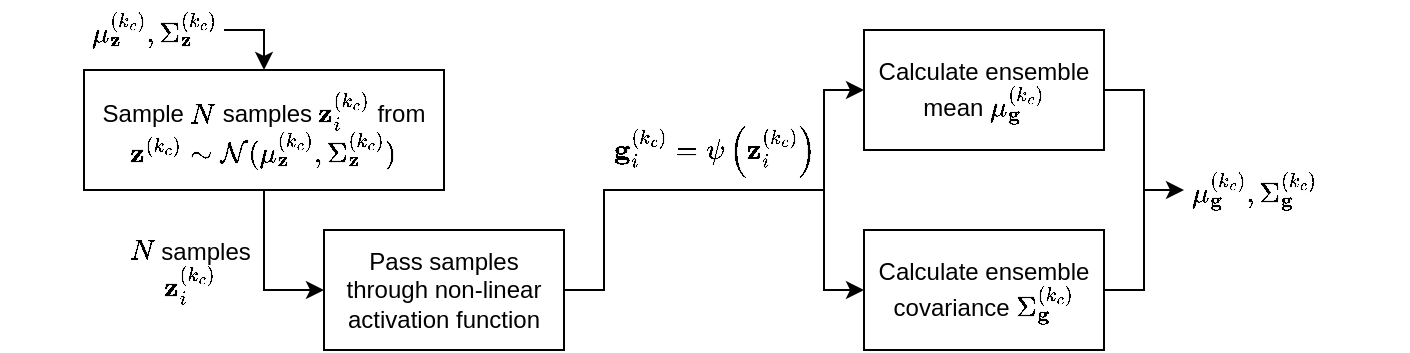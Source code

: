 <mxfile version="14.4.9" type="device"><diagram id="tci-xVQTUfiw3PmAJYWo" name="Page-1"><mxGraphModel dx="813" dy="436" grid="1" gridSize="10" guides="1" tooltips="1" connect="1" arrows="1" fold="1" page="1" pageScale="1" pageWidth="827" pageHeight="1169" math="1" shadow="0"><root><mxCell id="0"/><mxCell id="1" parent="0"/><mxCell id="PANWLIfFmCMF6yUTAMFc-4" style="edgeStyle=orthogonalEdgeStyle;rounded=0;orthogonalLoop=1;jettySize=auto;html=1;exitX=1;exitY=0.5;exitDx=0;exitDy=0;" edge="1" parent="1" source="PANWLIfFmCMF6yUTAMFc-1" target="PANWLIfFmCMF6yUTAMFc-3"><mxGeometry relative="1" as="geometry"/></mxCell><mxCell id="PANWLIfFmCMF6yUTAMFc-1" value="\(\mu_{\mathbf{z}}^{(k_c)}, \Sigma_{\mathbf{z}}^{(k_c)}\)" style="text;html=1;strokeColor=none;fillColor=none;align=center;verticalAlign=middle;whiteSpace=wrap;rounded=0;" vertex="1" parent="1"><mxGeometry x="50" y="70" width="70" height="20" as="geometry"/></mxCell><mxCell id="PANWLIfFmCMF6yUTAMFc-5" style="edgeStyle=orthogonalEdgeStyle;rounded=0;orthogonalLoop=1;jettySize=auto;html=1;exitX=0.5;exitY=1;exitDx=0;exitDy=0;entryX=0;entryY=0.5;entryDx=0;entryDy=0;" edge="1" parent="1" source="PANWLIfFmCMF6yUTAMFc-3" target="PANWLIfFmCMF6yUTAMFc-7"><mxGeometry relative="1" as="geometry"><mxPoint x="450" y="80" as="targetPoint"/></mxGeometry></mxCell><mxCell id="PANWLIfFmCMF6yUTAMFc-3" value="&lt;div&gt;Sample \(N\) samples \(\mathbf{z}^{(k_c)}_i\) from&lt;/div&gt;&lt;div&gt;\(\mathbf{z} ^{(k_c)}\sim\mathcal{N}(\mu_{\mathbf{z}}^{(k_c)}, \Sigma_{\mathbf{z}}^{(k_c)})\)&lt;br&gt;&lt;/div&gt;" style="rounded=0;whiteSpace=wrap;html=1;" vertex="1" parent="1"><mxGeometry x="50" y="100" width="180" height="60" as="geometry"/></mxCell><mxCell id="PANWLIfFmCMF6yUTAMFc-6" value="\(N\) samples \(\mathbf{z}^{(k_c)}_i\) " style="text;html=1;strokeColor=none;fillColor=none;align=center;verticalAlign=middle;whiteSpace=wrap;rounded=0;" vertex="1" parent="1"><mxGeometry x="60" y="180" width="86" height="40" as="geometry"/></mxCell><mxCell id="PANWLIfFmCMF6yUTAMFc-9" style="edgeStyle=orthogonalEdgeStyle;rounded=0;orthogonalLoop=1;jettySize=auto;html=1;exitX=1;exitY=0.5;exitDx=0;exitDy=0;entryX=0;entryY=0.5;entryDx=0;entryDy=0;" edge="1" parent="1" source="PANWLIfFmCMF6yUTAMFc-7" target="PANWLIfFmCMF6yUTAMFc-8"><mxGeometry relative="1" as="geometry"><Array as="points"><mxPoint x="310" y="210"/><mxPoint x="310" y="160"/><mxPoint x="420" y="160"/><mxPoint x="420" y="110"/></Array></mxGeometry></mxCell><mxCell id="PANWLIfFmCMF6yUTAMFc-7" value="Pass samples through non-linear activation function" style="rounded=0;whiteSpace=wrap;html=1;" vertex="1" parent="1"><mxGeometry x="170" y="180" width="120" height="60" as="geometry"/></mxCell><mxCell id="PANWLIfFmCMF6yUTAMFc-18" style="edgeStyle=orthogonalEdgeStyle;rounded=0;orthogonalLoop=1;jettySize=auto;html=1;exitX=1;exitY=0.5;exitDx=0;exitDy=0;endArrow=none;endFill=0;" edge="1" parent="1" source="PANWLIfFmCMF6yUTAMFc-8"><mxGeometry relative="1" as="geometry"><mxPoint x="580" y="160" as="targetPoint"/><Array as="points"><mxPoint x="580" y="110"/></Array></mxGeometry></mxCell><mxCell id="PANWLIfFmCMF6yUTAMFc-8" value="Calculate ensemble mean \(\mu_{\mathbf{g}}^{(k_c)}\)" style="rounded=0;whiteSpace=wrap;html=1;" vertex="1" parent="1"><mxGeometry x="440" y="80" width="120" height="60" as="geometry"/></mxCell><mxCell id="PANWLIfFmCMF6yUTAMFc-10" value="\(\mathbf{g}_i^{(k_c)} = \psi\left(\mathbf{z}^{(k_c)}_i\right)\)" style="text;html=1;strokeColor=none;fillColor=none;align=center;verticalAlign=middle;whiteSpace=wrap;rounded=0;" vertex="1" parent="1"><mxGeometry x="310" y="120" width="110" height="40" as="geometry"/></mxCell><mxCell id="PANWLIfFmCMF6yUTAMFc-16" style="edgeStyle=orthogonalEdgeStyle;rounded=0;orthogonalLoop=1;jettySize=auto;html=1;exitX=1;exitY=0.5;exitDx=0;exitDy=0;" edge="1" parent="1" source="PANWLIfFmCMF6yUTAMFc-13"><mxGeometry relative="1" as="geometry"><mxPoint x="600" y="160" as="targetPoint"/><Array as="points"><mxPoint x="580" y="210"/><mxPoint x="580" y="160"/></Array></mxGeometry></mxCell><mxCell id="PANWLIfFmCMF6yUTAMFc-13" value="Calculate ensemble covariance  \(\Sigma_{\mathbf{g}}^{(k_c)}\)" style="rounded=0;whiteSpace=wrap;html=1;" vertex="1" parent="1"><mxGeometry x="440" y="180" width="120" height="60" as="geometry"/></mxCell><mxCell id="PANWLIfFmCMF6yUTAMFc-17" value="" style="endArrow=classic;html=1;entryX=0;entryY=0.5;entryDx=0;entryDy=0;edgeStyle=orthogonalEdgeStyle;rounded=0;" edge="1" parent="1" target="PANWLIfFmCMF6yUTAMFc-13"><mxGeometry width="50" height="50" relative="1" as="geometry"><mxPoint x="420" y="160" as="sourcePoint"/><mxPoint x="460" y="210" as="targetPoint"/><Array as="points"><mxPoint x="420" y="210"/></Array></mxGeometry></mxCell><mxCell id="PANWLIfFmCMF6yUTAMFc-19" value="\(\mu_{\mathbf{g}}^{(k_c)}, \Sigma_{\mathbf{g}}^{(k_c)}\)" style="text;html=1;strokeColor=none;fillColor=none;align=center;verticalAlign=middle;whiteSpace=wrap;rounded=0;" vertex="1" parent="1"><mxGeometry x="600" y="150" width="70" height="20" as="geometry"/></mxCell></root></mxGraphModel></diagram></mxfile>